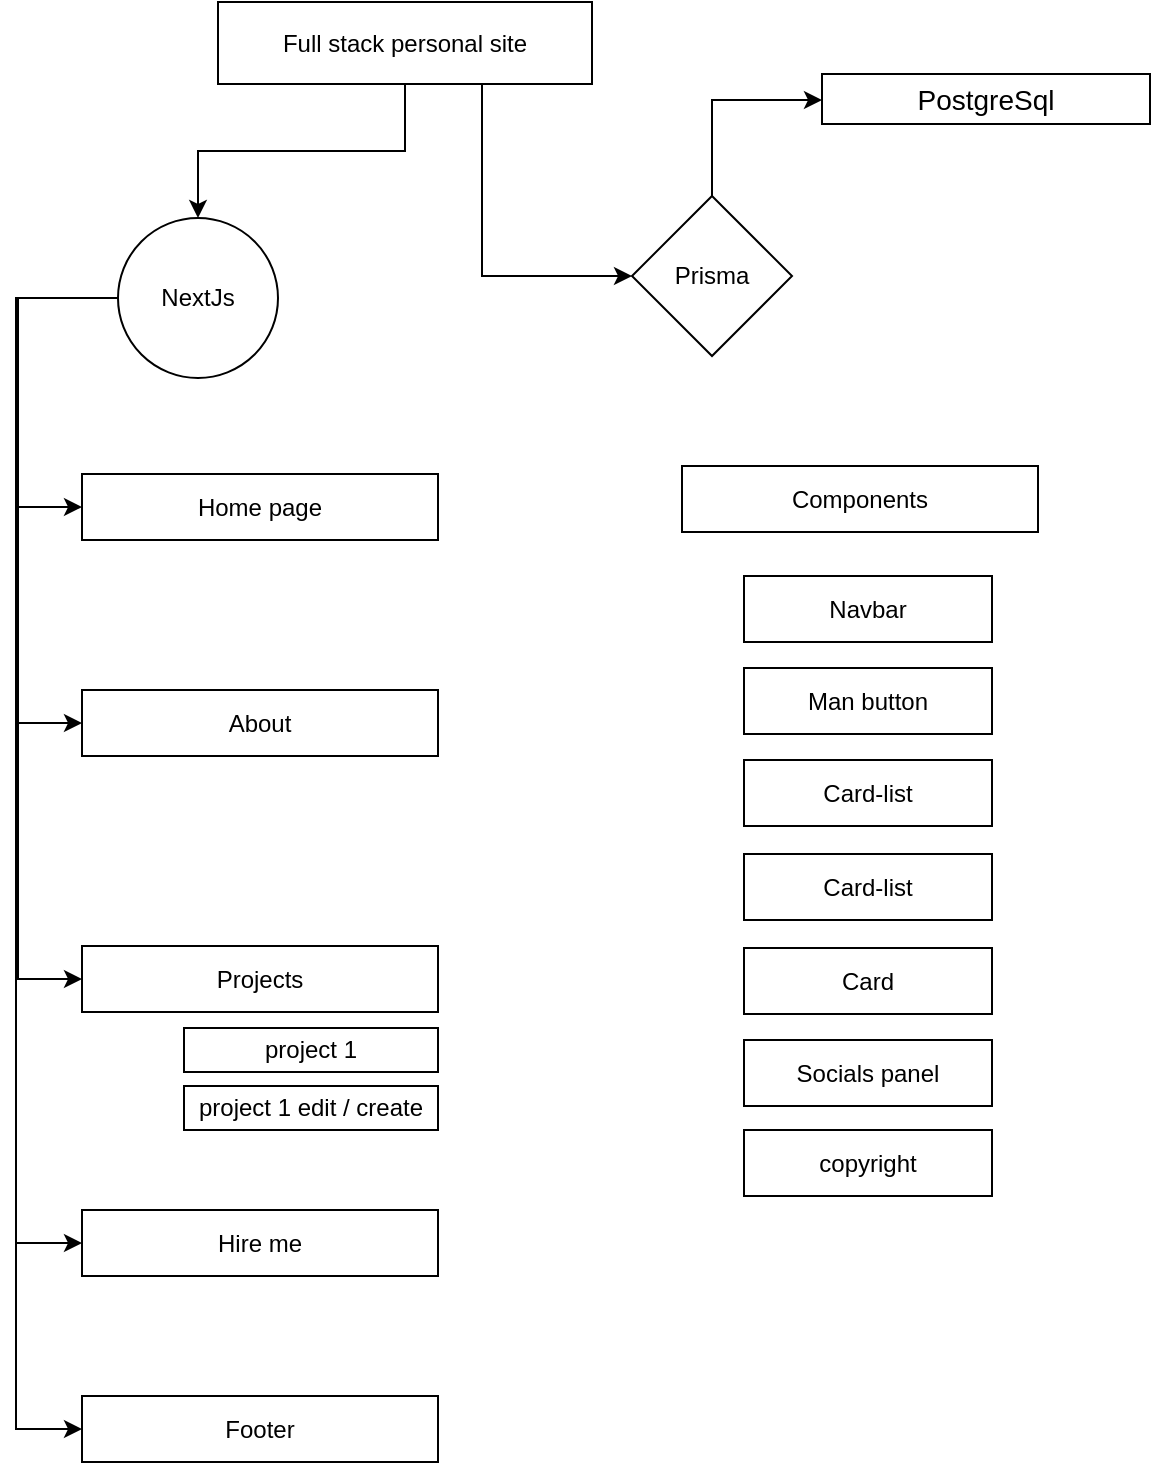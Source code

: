 <mxfile version="24.7.17">
  <diagram name="Page-1" id="dMQTYi7qANPklL-4qzlM">
    <mxGraphModel dx="1395" dy="722" grid="0" gridSize="10" guides="1" tooltips="1" connect="1" arrows="1" fold="1" page="1" pageScale="1" pageWidth="1169" pageHeight="827" math="0" shadow="0">
      <root>
        <mxCell id="0" />
        <mxCell id="1" parent="0" />
        <mxCell id="be-U-O9A6L8kpEZBlKKN-3" value="" style="edgeStyle=orthogonalEdgeStyle;rounded=0;orthogonalLoop=1;jettySize=auto;html=1;" edge="1" parent="1" source="m3juNqGSzyA2AtN5-G-g-2" target="be-U-O9A6L8kpEZBlKKN-2">
          <mxGeometry relative="1" as="geometry" />
        </mxCell>
        <mxCell id="be-U-O9A6L8kpEZBlKKN-26" style="edgeStyle=orthogonalEdgeStyle;rounded=0;orthogonalLoop=1;jettySize=auto;html=1;entryX=0;entryY=0.5;entryDx=0;entryDy=0;" edge="1" parent="1" source="m3juNqGSzyA2AtN5-G-g-2" target="be-U-O9A6L8kpEZBlKKN-4">
          <mxGeometry relative="1" as="geometry">
            <Array as="points">
              <mxPoint x="260" y="185" />
            </Array>
          </mxGeometry>
        </mxCell>
        <mxCell id="m3juNqGSzyA2AtN5-G-g-2" value="Full stack personal site" style="rounded=0;whiteSpace=wrap;html=1;" parent="1" vertex="1">
          <mxGeometry x="128" y="48" width="187" height="41" as="geometry" />
        </mxCell>
        <mxCell id="be-U-O9A6L8kpEZBlKKN-27" style="edgeStyle=orthogonalEdgeStyle;rounded=0;orthogonalLoop=1;jettySize=auto;html=1;entryX=0;entryY=0.5;entryDx=0;entryDy=0;" edge="1" parent="1" source="be-U-O9A6L8kpEZBlKKN-2" target="be-U-O9A6L8kpEZBlKKN-18">
          <mxGeometry relative="1" as="geometry">
            <Array as="points">
              <mxPoint x="27" y="196" />
              <mxPoint x="27" y="669" />
            </Array>
          </mxGeometry>
        </mxCell>
        <mxCell id="be-U-O9A6L8kpEZBlKKN-28" style="edgeStyle=orthogonalEdgeStyle;rounded=0;orthogonalLoop=1;jettySize=auto;html=1;entryX=0;entryY=0.5;entryDx=0;entryDy=0;" edge="1" parent="1" source="be-U-O9A6L8kpEZBlKKN-2" target="be-U-O9A6L8kpEZBlKKN-8">
          <mxGeometry relative="1" as="geometry">
            <Array as="points">
              <mxPoint x="27" y="196" />
              <mxPoint x="27" y="301" />
            </Array>
          </mxGeometry>
        </mxCell>
        <mxCell id="be-U-O9A6L8kpEZBlKKN-30" style="edgeStyle=orthogonalEdgeStyle;rounded=0;orthogonalLoop=1;jettySize=auto;html=1;entryX=0;entryY=0.5;entryDx=0;entryDy=0;" edge="1" parent="1" source="be-U-O9A6L8kpEZBlKKN-2" target="be-U-O9A6L8kpEZBlKKN-16">
          <mxGeometry relative="1" as="geometry">
            <Array as="points">
              <mxPoint x="28" y="196" />
              <mxPoint x="28" y="409" />
            </Array>
          </mxGeometry>
        </mxCell>
        <mxCell id="be-U-O9A6L8kpEZBlKKN-31" style="edgeStyle=orthogonalEdgeStyle;rounded=0;orthogonalLoop=1;jettySize=auto;html=1;entryX=0;entryY=0.5;entryDx=0;entryDy=0;" edge="1" parent="1" source="be-U-O9A6L8kpEZBlKKN-2" target="be-U-O9A6L8kpEZBlKKN-17">
          <mxGeometry relative="1" as="geometry">
            <Array as="points">
              <mxPoint x="28" y="196" />
              <mxPoint x="28" y="537" />
            </Array>
          </mxGeometry>
        </mxCell>
        <mxCell id="be-U-O9A6L8kpEZBlKKN-36" style="edgeStyle=orthogonalEdgeStyle;rounded=0;orthogonalLoop=1;jettySize=auto;html=1;entryX=0;entryY=0.5;entryDx=0;entryDy=0;" edge="1" parent="1" source="be-U-O9A6L8kpEZBlKKN-2" target="be-U-O9A6L8kpEZBlKKN-35">
          <mxGeometry relative="1" as="geometry">
            <Array as="points">
              <mxPoint x="27" y="196" />
              <mxPoint x="27" y="762" />
            </Array>
          </mxGeometry>
        </mxCell>
        <mxCell id="be-U-O9A6L8kpEZBlKKN-2" value="NextJs" style="ellipse;whiteSpace=wrap;html=1;rounded=0;" vertex="1" parent="1">
          <mxGeometry x="78" y="156" width="80" height="80" as="geometry" />
        </mxCell>
        <mxCell id="be-U-O9A6L8kpEZBlKKN-7" value="" style="edgeStyle=orthogonalEdgeStyle;rounded=0;orthogonalLoop=1;jettySize=auto;html=1;" edge="1" parent="1" source="be-U-O9A6L8kpEZBlKKN-4" target="be-U-O9A6L8kpEZBlKKN-6">
          <mxGeometry relative="1" as="geometry">
            <Array as="points">
              <mxPoint x="375" y="97" />
            </Array>
          </mxGeometry>
        </mxCell>
        <mxCell id="be-U-O9A6L8kpEZBlKKN-4" value="Prisma" style="rhombus;whiteSpace=wrap;html=1;rounded=0;" vertex="1" parent="1">
          <mxGeometry x="335" y="145" width="80" height="80" as="geometry" />
        </mxCell>
        <mxCell id="be-U-O9A6L8kpEZBlKKN-6" value="&lt;font style=&quot;font-size: 14px;&quot;&gt;PostgreSql&lt;/font&gt;" style="whiteSpace=wrap;html=1;rounded=0;" vertex="1" parent="1">
          <mxGeometry x="430" y="84" width="164" height="25" as="geometry" />
        </mxCell>
        <mxCell id="be-U-O9A6L8kpEZBlKKN-8" value="Home page" style="whiteSpace=wrap;html=1;rounded=0;" vertex="1" parent="1">
          <mxGeometry x="60" y="284" width="178" height="33" as="geometry" />
        </mxCell>
        <mxCell id="be-U-O9A6L8kpEZBlKKN-16" value="About" style="whiteSpace=wrap;html=1;rounded=0;" vertex="1" parent="1">
          <mxGeometry x="60" y="392" width="178" height="33" as="geometry" />
        </mxCell>
        <mxCell id="be-U-O9A6L8kpEZBlKKN-17" value="Projects" style="whiteSpace=wrap;html=1;rounded=0;" vertex="1" parent="1">
          <mxGeometry x="60" y="520" width="178" height="33" as="geometry" />
        </mxCell>
        <mxCell id="be-U-O9A6L8kpEZBlKKN-18" value="Hire me" style="whiteSpace=wrap;html=1;rounded=0;" vertex="1" parent="1">
          <mxGeometry x="60" y="652" width="178" height="33" as="geometry" />
        </mxCell>
        <mxCell id="be-U-O9A6L8kpEZBlKKN-25" value="project 1" style="whiteSpace=wrap;html=1;rounded=0;" vertex="1" parent="1">
          <mxGeometry x="111" y="561" width="127" height="22" as="geometry" />
        </mxCell>
        <mxCell id="be-U-O9A6L8kpEZBlKKN-32" value="project 1 edit / create" style="whiteSpace=wrap;html=1;rounded=0;" vertex="1" parent="1">
          <mxGeometry x="111" y="590" width="127" height="22" as="geometry" />
        </mxCell>
        <mxCell id="be-U-O9A6L8kpEZBlKKN-35" value="Footer" style="whiteSpace=wrap;html=1;rounded=0;" vertex="1" parent="1">
          <mxGeometry x="60" y="745" width="178" height="33" as="geometry" />
        </mxCell>
        <mxCell id="be-U-O9A6L8kpEZBlKKN-37" value="Components" style="whiteSpace=wrap;html=1;rounded=0;" vertex="1" parent="1">
          <mxGeometry x="360" y="280" width="178" height="33" as="geometry" />
        </mxCell>
        <mxCell id="be-U-O9A6L8kpEZBlKKN-38" value="Navbar" style="whiteSpace=wrap;html=1;rounded=0;" vertex="1" parent="1">
          <mxGeometry x="391" y="335" width="124" height="33" as="geometry" />
        </mxCell>
        <mxCell id="be-U-O9A6L8kpEZBlKKN-40" value="Man button" style="whiteSpace=wrap;html=1;rounded=0;" vertex="1" parent="1">
          <mxGeometry x="391" y="381" width="124" height="33" as="geometry" />
        </mxCell>
        <mxCell id="be-U-O9A6L8kpEZBlKKN-41" value="Card-list" style="whiteSpace=wrap;html=1;rounded=0;" vertex="1" parent="1">
          <mxGeometry x="391" y="427" width="124" height="33" as="geometry" />
        </mxCell>
        <mxCell id="be-U-O9A6L8kpEZBlKKN-42" value="Card-list" style="whiteSpace=wrap;html=1;rounded=0;" vertex="1" parent="1">
          <mxGeometry x="391" y="474" width="124" height="33" as="geometry" />
        </mxCell>
        <mxCell id="be-U-O9A6L8kpEZBlKKN-43" value="Card" style="whiteSpace=wrap;html=1;rounded=0;" vertex="1" parent="1">
          <mxGeometry x="391" y="521" width="124" height="33" as="geometry" />
        </mxCell>
        <mxCell id="be-U-O9A6L8kpEZBlKKN-44" value="Socials panel" style="whiteSpace=wrap;html=1;rounded=0;" vertex="1" parent="1">
          <mxGeometry x="391" y="567" width="124" height="33" as="geometry" />
        </mxCell>
        <mxCell id="be-U-O9A6L8kpEZBlKKN-45" value="copyright" style="whiteSpace=wrap;html=1;rounded=0;" vertex="1" parent="1">
          <mxGeometry x="391" y="612" width="124" height="33" as="geometry" />
        </mxCell>
      </root>
    </mxGraphModel>
  </diagram>
</mxfile>
